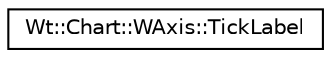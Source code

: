 digraph "Graphical Class Hierarchy"
{
 // LATEX_PDF_SIZE
  edge [fontname="Helvetica",fontsize="10",labelfontname="Helvetica",labelfontsize="10"];
  node [fontname="Helvetica",fontsize="10",shape=record];
  rankdir="LR";
  Node0 [label="Wt::Chart::WAxis::TickLabel",height=0.2,width=0.4,color="black", fillcolor="white", style="filled",URL="$structWt_1_1Chart_1_1WAxis_1_1TickLabel.html",tooltip="Represents a label/tick on the axis."];
}
